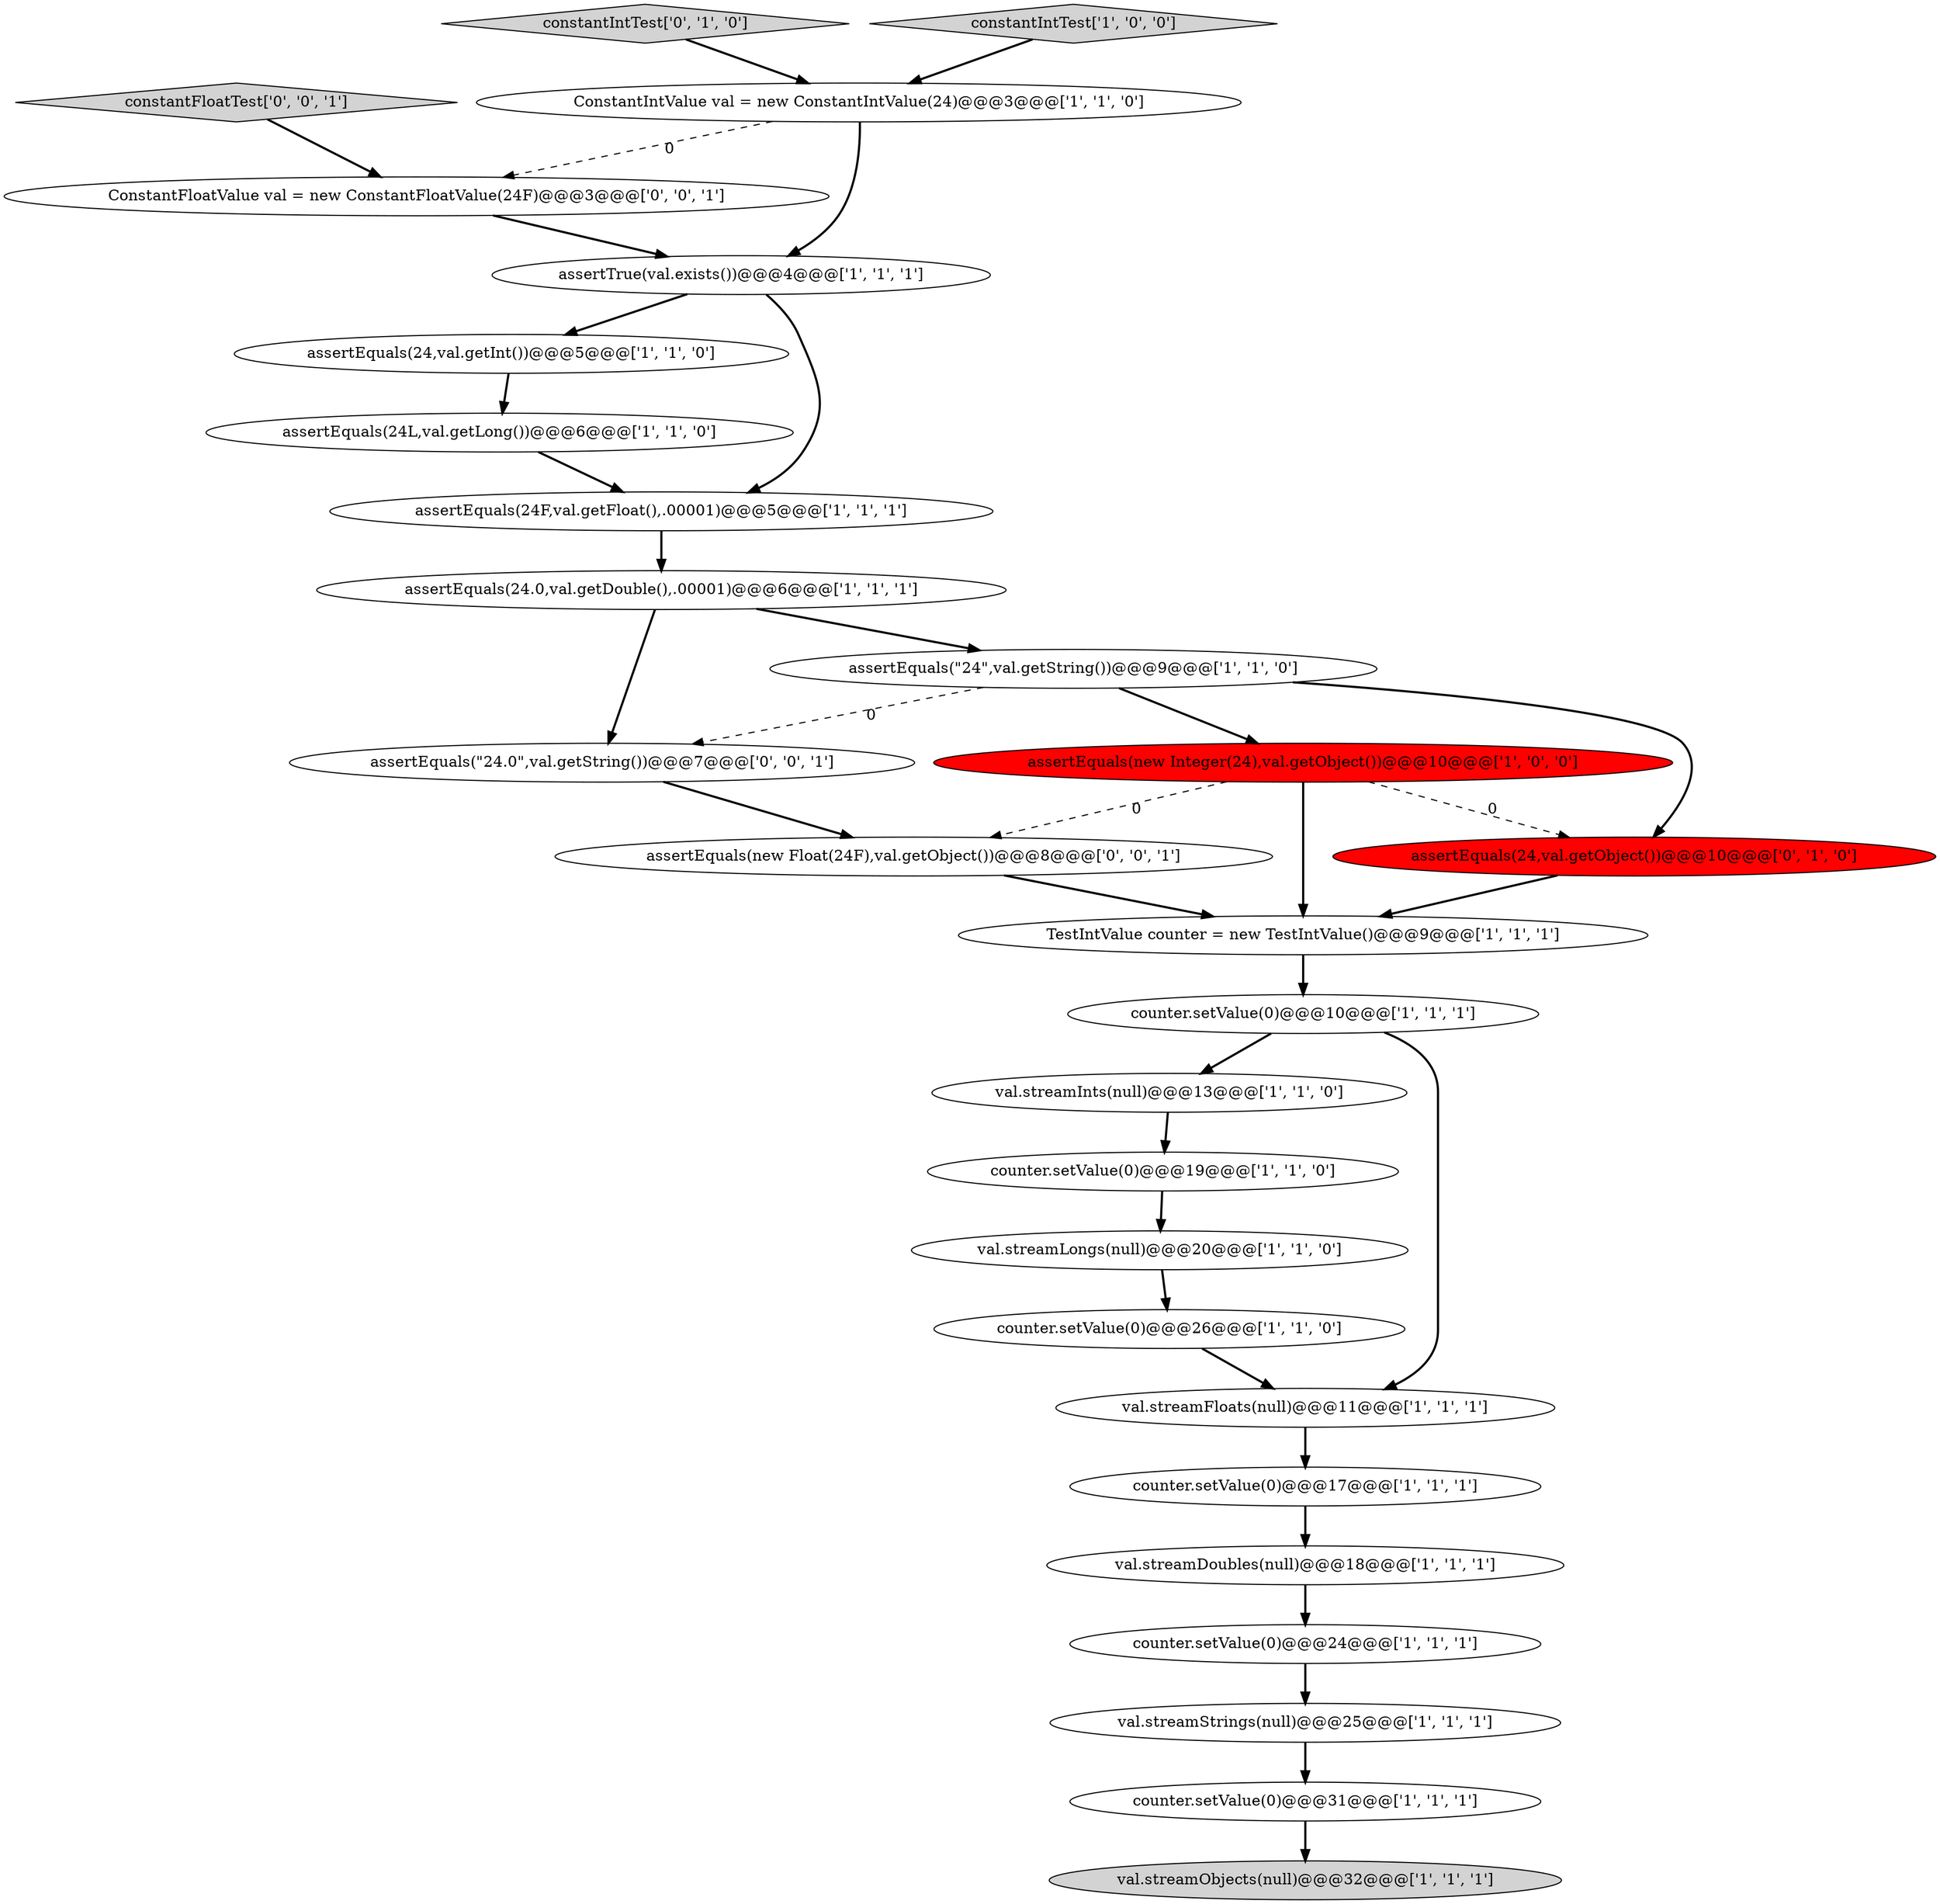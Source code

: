 digraph {
19 [style = filled, label = "TestIntValue counter = new TestIntValue()@@@9@@@['1', '1', '1']", fillcolor = white, shape = ellipse image = "AAA0AAABBB1BBB"];
9 [style = filled, label = "assertTrue(val.exists())@@@4@@@['1', '1', '1']", fillcolor = white, shape = ellipse image = "AAA0AAABBB1BBB"];
20 [style = filled, label = "ConstantIntValue val = new ConstantIntValue(24)@@@3@@@['1', '1', '0']", fillcolor = white, shape = ellipse image = "AAA0AAABBB1BBB"];
13 [style = filled, label = "assertEquals(new Integer(24),val.getObject())@@@10@@@['1', '0', '0']", fillcolor = red, shape = ellipse image = "AAA1AAABBB1BBB"];
16 [style = filled, label = "val.streamObjects(null)@@@32@@@['1', '1', '1']", fillcolor = lightgray, shape = ellipse image = "AAA0AAABBB1BBB"];
6 [style = filled, label = "counter.setValue(0)@@@19@@@['1', '1', '0']", fillcolor = white, shape = ellipse image = "AAA0AAABBB1BBB"];
3 [style = filled, label = "counter.setValue(0)@@@17@@@['1', '1', '1']", fillcolor = white, shape = ellipse image = "AAA0AAABBB1BBB"];
23 [style = filled, label = "assertEquals(24,val.getObject())@@@10@@@['0', '1', '0']", fillcolor = red, shape = ellipse image = "AAA1AAABBB2BBB"];
26 [style = filled, label = "assertEquals(\"24.0\",val.getString())@@@7@@@['0', '0', '1']", fillcolor = white, shape = ellipse image = "AAA0AAABBB3BBB"];
0 [style = filled, label = "assertEquals(24,val.getInt())@@@5@@@['1', '1', '0']", fillcolor = white, shape = ellipse image = "AAA0AAABBB1BBB"];
8 [style = filled, label = "assertEquals(24F,val.getFloat(),.00001)@@@5@@@['1', '1', '1']", fillcolor = white, shape = ellipse image = "AAA0AAABBB1BBB"];
1 [style = filled, label = "counter.setValue(0)@@@10@@@['1', '1', '1']", fillcolor = white, shape = ellipse image = "AAA0AAABBB1BBB"];
27 [style = filled, label = "ConstantFloatValue val = new ConstantFloatValue(24F)@@@3@@@['0', '0', '1']", fillcolor = white, shape = ellipse image = "AAA0AAABBB3BBB"];
2 [style = filled, label = "val.streamInts(null)@@@13@@@['1', '1', '0']", fillcolor = white, shape = ellipse image = "AAA0AAABBB1BBB"];
14 [style = filled, label = "val.streamStrings(null)@@@25@@@['1', '1', '1']", fillcolor = white, shape = ellipse image = "AAA0AAABBB1BBB"];
18 [style = filled, label = "assertEquals(24L,val.getLong())@@@6@@@['1', '1', '0']", fillcolor = white, shape = ellipse image = "AAA0AAABBB1BBB"];
25 [style = filled, label = "assertEquals(new Float(24F),val.getObject())@@@8@@@['0', '0', '1']", fillcolor = white, shape = ellipse image = "AAA0AAABBB3BBB"];
7 [style = filled, label = "counter.setValue(0)@@@31@@@['1', '1', '1']", fillcolor = white, shape = ellipse image = "AAA0AAABBB1BBB"];
10 [style = filled, label = "val.streamLongs(null)@@@20@@@['1', '1', '0']", fillcolor = white, shape = ellipse image = "AAA0AAABBB1BBB"];
12 [style = filled, label = "assertEquals(\"24\",val.getString())@@@9@@@['1', '1', '0']", fillcolor = white, shape = ellipse image = "AAA0AAABBB1BBB"];
15 [style = filled, label = "counter.setValue(0)@@@26@@@['1', '1', '0']", fillcolor = white, shape = ellipse image = "AAA0AAABBB1BBB"];
21 [style = filled, label = "val.streamDoubles(null)@@@18@@@['1', '1', '1']", fillcolor = white, shape = ellipse image = "AAA0AAABBB1BBB"];
11 [style = filled, label = "assertEquals(24.0,val.getDouble(),.00001)@@@6@@@['1', '1', '1']", fillcolor = white, shape = ellipse image = "AAA0AAABBB1BBB"];
22 [style = filled, label = "constantIntTest['0', '1', '0']", fillcolor = lightgray, shape = diamond image = "AAA0AAABBB2BBB"];
4 [style = filled, label = "counter.setValue(0)@@@24@@@['1', '1', '1']", fillcolor = white, shape = ellipse image = "AAA0AAABBB1BBB"];
5 [style = filled, label = "val.streamFloats(null)@@@11@@@['1', '1', '1']", fillcolor = white, shape = ellipse image = "AAA0AAABBB1BBB"];
24 [style = filled, label = "constantFloatTest['0', '0', '1']", fillcolor = lightgray, shape = diamond image = "AAA0AAABBB3BBB"];
17 [style = filled, label = "constantIntTest['1', '0', '0']", fillcolor = lightgray, shape = diamond image = "AAA0AAABBB1BBB"];
1->5 [style = bold, label=""];
5->3 [style = bold, label=""];
4->14 [style = bold, label=""];
10->15 [style = bold, label=""];
9->0 [style = bold, label=""];
20->9 [style = bold, label=""];
2->6 [style = bold, label=""];
20->27 [style = dashed, label="0"];
26->25 [style = bold, label=""];
27->9 [style = bold, label=""];
11->12 [style = bold, label=""];
13->25 [style = dashed, label="0"];
9->8 [style = bold, label=""];
13->23 [style = dashed, label="0"];
15->5 [style = bold, label=""];
14->7 [style = bold, label=""];
12->26 [style = dashed, label="0"];
12->13 [style = bold, label=""];
19->1 [style = bold, label=""];
13->19 [style = bold, label=""];
22->20 [style = bold, label=""];
6->10 [style = bold, label=""];
23->19 [style = bold, label=""];
7->16 [style = bold, label=""];
25->19 [style = bold, label=""];
0->18 [style = bold, label=""];
3->21 [style = bold, label=""];
1->2 [style = bold, label=""];
18->8 [style = bold, label=""];
21->4 [style = bold, label=""];
12->23 [style = bold, label=""];
8->11 [style = bold, label=""];
24->27 [style = bold, label=""];
11->26 [style = bold, label=""];
17->20 [style = bold, label=""];
}
